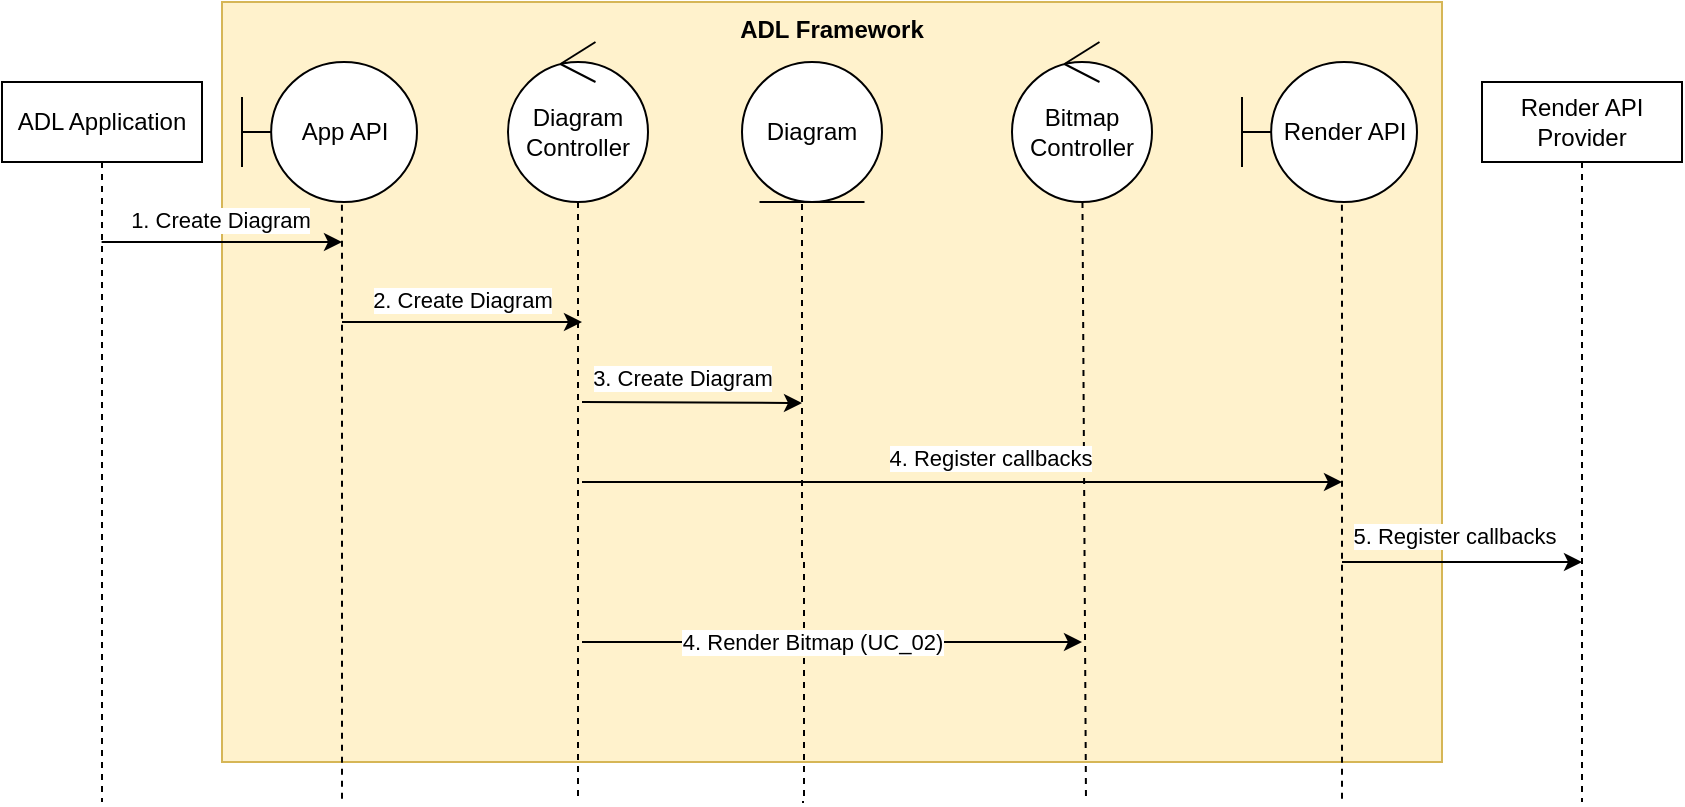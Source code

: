 <mxfile version="22.0.7" type="github">
  <diagram name="Page-1" id="xt_nnhYu07Hq9b79k1ty">
    <mxGraphModel dx="1052" dy="580" grid="1" gridSize="10" guides="1" tooltips="1" connect="1" arrows="1" fold="1" page="1" pageScale="1" pageWidth="850" pageHeight="1100" math="0" shadow="0">
      <root>
        <mxCell id="0" />
        <mxCell id="1" parent="0" />
        <mxCell id="qb9J2J97RWohNg8CDa3N-9" value="&lt;b&gt;ADL Framework&lt;/b&gt;" style="rounded=0;whiteSpace=wrap;html=1;verticalAlign=top;fillColor=#fff2cc;strokeColor=#d6b656;" vertex="1" parent="1">
          <mxGeometry x="150" width="610" height="380" as="geometry" />
        </mxCell>
        <mxCell id="d2GdL6p6CnoJohmCuEtg-25" style="edgeStyle=orthogonalEdgeStyle;rounded=0;orthogonalLoop=1;jettySize=auto;html=1;curved=0;" parent="1" edge="1">
          <mxGeometry relative="1" as="geometry">
            <mxPoint x="210" y="120" as="targetPoint" />
            <mxPoint x="89.81" y="120" as="sourcePoint" />
            <Array as="points">
              <mxPoint x="210" y="120" />
            </Array>
          </mxGeometry>
        </mxCell>
        <mxCell id="d2GdL6p6CnoJohmCuEtg-26" value="1. Create Diagram" style="edgeLabel;html=1;align=center;verticalAlign=middle;resizable=0;points=[];" parent="d2GdL6p6CnoJohmCuEtg-25" vertex="1" connectable="0">
          <mxGeometry x="-0.027" y="1" relative="1" as="geometry">
            <mxPoint y="-10" as="offset" />
          </mxGeometry>
        </mxCell>
        <mxCell id="d2GdL6p6CnoJohmCuEtg-1" value="ADL Application" style="shape=umlLifeline;perimeter=lifelinePerimeter;whiteSpace=wrap;html=1;container=1;dropTarget=0;collapsible=0;recursiveResize=0;outlineConnect=0;portConstraint=eastwest;newEdgeStyle={&quot;curved&quot;:0,&quot;rounded&quot;:0};" parent="1" vertex="1">
          <mxGeometry x="40" y="40" width="100" height="360" as="geometry" />
        </mxCell>
        <mxCell id="d2GdL6p6CnoJohmCuEtg-7" style="rounded=0;orthogonalLoop=1;jettySize=auto;html=1;dashed=1;endArrow=none;endFill=0;" parent="1" source="d2GdL6p6CnoJohmCuEtg-4" edge="1">
          <mxGeometry relative="1" as="geometry">
            <mxPoint x="328" y="400" as="targetPoint" />
          </mxGeometry>
        </mxCell>
        <mxCell id="d2GdL6p6CnoJohmCuEtg-4" value="Diagram Controller" style="ellipse;shape=umlControl;whiteSpace=wrap;html=1;" parent="1" vertex="1">
          <mxGeometry x="293" y="20" width="70" height="80" as="geometry" />
        </mxCell>
        <mxCell id="d2GdL6p6CnoJohmCuEtg-6" style="rounded=0;orthogonalLoop=1;jettySize=auto;html=1;endArrow=none;endFill=0;dashed=1;exitX=0.571;exitY=1.019;exitDx=0;exitDy=0;exitPerimeter=0;" parent="1" source="d2GdL6p6CnoJohmCuEtg-5" edge="1">
          <mxGeometry relative="1" as="geometry">
            <mxPoint x="210" y="400" as="targetPoint" />
            <Array as="points">
              <mxPoint x="210" y="130" />
            </Array>
          </mxGeometry>
        </mxCell>
        <mxCell id="d2GdL6p6CnoJohmCuEtg-5" value="App API" style="shape=umlBoundary;whiteSpace=wrap;html=1;" parent="1" vertex="1">
          <mxGeometry x="160" y="30" width="87.5" height="70" as="geometry" />
        </mxCell>
        <mxCell id="d2GdL6p6CnoJohmCuEtg-9" style="edgeStyle=orthogonalEdgeStyle;rounded=0;orthogonalLoop=1;jettySize=auto;html=1;exitX=0.5;exitY=1;exitDx=0;exitDy=0;dashed=1;endArrow=none;endFill=0;" parent="1" edge="1">
          <mxGeometry relative="1" as="geometry">
            <mxPoint x="440" y="400" as="targetPoint" />
            <mxPoint x="445" y="100" as="sourcePoint" />
            <Array as="points">
              <mxPoint x="440" y="100" />
              <mxPoint x="440" y="280" />
              <mxPoint x="441" y="460" />
            </Array>
          </mxGeometry>
        </mxCell>
        <mxCell id="d2GdL6p6CnoJohmCuEtg-8" value="Diagram" style="ellipse;shape=umlEntity;whiteSpace=wrap;html=1;" parent="1" vertex="1">
          <mxGeometry x="410" y="30" width="70" height="70" as="geometry" />
        </mxCell>
        <mxCell id="d2GdL6p6CnoJohmCuEtg-22" value="" style="endArrow=classic;html=1;rounded=0;" parent="1" edge="1">
          <mxGeometry width="50" height="50" relative="1" as="geometry">
            <mxPoint x="210" y="160" as="sourcePoint" />
            <mxPoint x="330" y="160" as="targetPoint" />
          </mxGeometry>
        </mxCell>
        <mxCell id="d2GdL6p6CnoJohmCuEtg-24" value="2. Create Diagram" style="edgeLabel;html=1;align=center;verticalAlign=middle;resizable=0;points=[];" parent="1" vertex="1" connectable="0">
          <mxGeometry x="270.001" y="149" as="geometry" />
        </mxCell>
        <mxCell id="d2GdL6p6CnoJohmCuEtg-30" value="" style="endArrow=classic;html=1;rounded=0;" parent="1" edge="1">
          <mxGeometry width="50" height="50" relative="1" as="geometry">
            <mxPoint x="330" y="200" as="sourcePoint" />
            <mxPoint x="440" y="200.5" as="targetPoint" />
          </mxGeometry>
        </mxCell>
        <mxCell id="d2GdL6p6CnoJohmCuEtg-31" value="3. Create Diagram" style="edgeLabel;html=1;align=center;verticalAlign=middle;resizable=0;points=[];" parent="d2GdL6p6CnoJohmCuEtg-30" vertex="1" connectable="0">
          <mxGeometry x="-0.334" y="-1" relative="1" as="geometry">
            <mxPoint x="13" y="-13" as="offset" />
          </mxGeometry>
        </mxCell>
        <mxCell id="d2GdL6p6CnoJohmCuEtg-37" value="" style="endArrow=classic;html=1;rounded=0;" parent="1" edge="1">
          <mxGeometry width="50" height="50" relative="1" as="geometry">
            <mxPoint x="330" y="320" as="sourcePoint" />
            <mxPoint x="580" y="320" as="targetPoint" />
          </mxGeometry>
        </mxCell>
        <mxCell id="d2GdL6p6CnoJohmCuEtg-38" value="4. Render Bitmap (UC_02)" style="edgeLabel;html=1;align=center;verticalAlign=middle;resizable=0;points=[];" parent="d2GdL6p6CnoJohmCuEtg-37" vertex="1" connectable="0">
          <mxGeometry x="-0.334" y="-1" relative="1" as="geometry">
            <mxPoint x="32" y="-1" as="offset" />
          </mxGeometry>
        </mxCell>
        <mxCell id="qb9J2J97RWohNg8CDa3N-3" style="rounded=0;orthogonalLoop=1;jettySize=auto;html=1;dashed=1;endArrow=none;endFill=0;" edge="1" parent="1" source="qb9J2J97RWohNg8CDa3N-4">
          <mxGeometry relative="1" as="geometry">
            <mxPoint x="582" y="400" as="targetPoint" />
          </mxGeometry>
        </mxCell>
        <mxCell id="qb9J2J97RWohNg8CDa3N-4" value="Bitmap Controller" style="ellipse;shape=umlControl;whiteSpace=wrap;html=1;" vertex="1" parent="1">
          <mxGeometry x="545" y="20" width="70" height="80" as="geometry" />
        </mxCell>
        <mxCell id="qb9J2J97RWohNg8CDa3N-12" style="rounded=0;orthogonalLoop=1;jettySize=auto;html=1;endArrow=none;endFill=0;dashed=1;exitX=0.571;exitY=1.019;exitDx=0;exitDy=0;exitPerimeter=0;" edge="1" parent="1" source="qb9J2J97RWohNg8CDa3N-13">
          <mxGeometry relative="1" as="geometry">
            <mxPoint x="710" y="400" as="targetPoint" />
            <Array as="points">
              <mxPoint x="710" y="130" />
            </Array>
          </mxGeometry>
        </mxCell>
        <mxCell id="qb9J2J97RWohNg8CDa3N-13" value="Render API" style="shape=umlBoundary;whiteSpace=wrap;html=1;" vertex="1" parent="1">
          <mxGeometry x="660" y="30" width="87.5" height="70" as="geometry" />
        </mxCell>
        <mxCell id="qb9J2J97RWohNg8CDa3N-14" value="Render API Provider" style="shape=umlLifeline;perimeter=lifelinePerimeter;whiteSpace=wrap;html=1;container=1;dropTarget=0;collapsible=0;recursiveResize=0;outlineConnect=0;portConstraint=eastwest;newEdgeStyle={&quot;curved&quot;:0,&quot;rounded&quot;:0};" vertex="1" parent="1">
          <mxGeometry x="780" y="40" width="100" height="360" as="geometry" />
        </mxCell>
        <mxCell id="qb9J2J97RWohNg8CDa3N-15" value="" style="endArrow=classic;html=1;rounded=0;" edge="1" parent="1">
          <mxGeometry width="50" height="50" relative="1" as="geometry">
            <mxPoint x="330" y="240" as="sourcePoint" />
            <mxPoint x="710" y="240" as="targetPoint" />
          </mxGeometry>
        </mxCell>
        <mxCell id="qb9J2J97RWohNg8CDa3N-16" value="4. Register callbacks" style="edgeLabel;html=1;align=center;verticalAlign=middle;resizable=0;points=[];" vertex="1" connectable="0" parent="qb9J2J97RWohNg8CDa3N-15">
          <mxGeometry x="0.275" y="2" relative="1" as="geometry">
            <mxPoint x="-38" y="-10" as="offset" />
          </mxGeometry>
        </mxCell>
        <mxCell id="qb9J2J97RWohNg8CDa3N-17" value="" style="endArrow=classic;html=1;rounded=0;" edge="1" parent="1">
          <mxGeometry width="50" height="50" relative="1" as="geometry">
            <mxPoint x="710" y="280" as="sourcePoint" />
            <mxPoint x="830" y="280" as="targetPoint" />
          </mxGeometry>
        </mxCell>
        <mxCell id="qb9J2J97RWohNg8CDa3N-18" value="5. Register callbacks" style="edgeLabel;html=1;align=center;verticalAlign=middle;resizable=0;points=[];" vertex="1" connectable="0" parent="qb9J2J97RWohNg8CDa3N-17">
          <mxGeometry x="0.275" y="2" relative="1" as="geometry">
            <mxPoint x="-21" y="-11" as="offset" />
          </mxGeometry>
        </mxCell>
      </root>
    </mxGraphModel>
  </diagram>
</mxfile>
